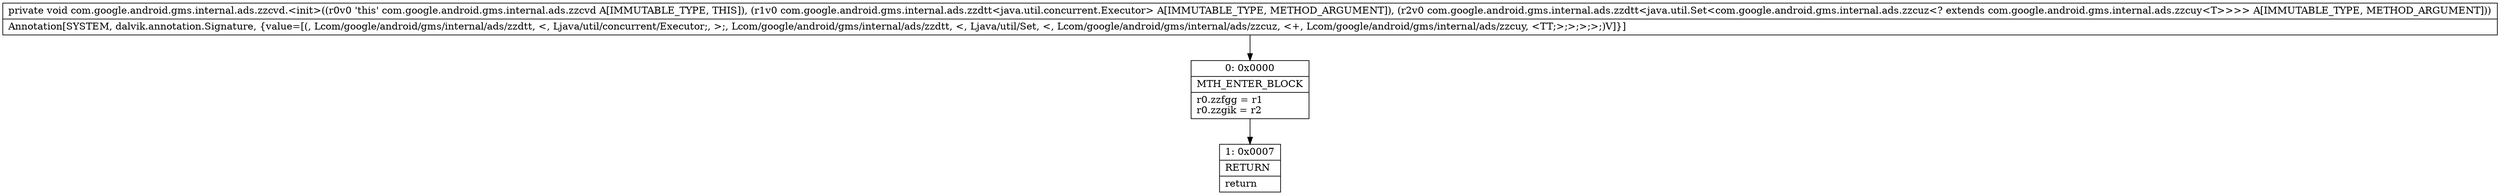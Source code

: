 digraph "CFG forcom.google.android.gms.internal.ads.zzcvd.\<init\>(Lcom\/google\/android\/gms\/internal\/ads\/zzdtt;Lcom\/google\/android\/gms\/internal\/ads\/zzdtt;)V" {
Node_0 [shape=record,label="{0\:\ 0x0000|MTH_ENTER_BLOCK\l|r0.zzfgg = r1\lr0.zzgik = r2\l}"];
Node_1 [shape=record,label="{1\:\ 0x0007|RETURN\l|return\l}"];
MethodNode[shape=record,label="{private void com.google.android.gms.internal.ads.zzcvd.\<init\>((r0v0 'this' com.google.android.gms.internal.ads.zzcvd A[IMMUTABLE_TYPE, THIS]), (r1v0 com.google.android.gms.internal.ads.zzdtt\<java.util.concurrent.Executor\> A[IMMUTABLE_TYPE, METHOD_ARGUMENT]), (r2v0 com.google.android.gms.internal.ads.zzdtt\<java.util.Set\<com.google.android.gms.internal.ads.zzcuz\<? extends com.google.android.gms.internal.ads.zzcuy\<T\>\>\>\> A[IMMUTABLE_TYPE, METHOD_ARGUMENT]))  | Annotation[SYSTEM, dalvik.annotation.Signature, \{value=[(, Lcom\/google\/android\/gms\/internal\/ads\/zzdtt, \<, Ljava\/util\/concurrent\/Executor;, \>;, Lcom\/google\/android\/gms\/internal\/ads\/zzdtt, \<, Ljava\/util\/Set, \<, Lcom\/google\/android\/gms\/internal\/ads\/zzcuz, \<+, Lcom\/google\/android\/gms\/internal\/ads\/zzcuy, \<TT;\>;\>;\>;\>;)V]\}]\l}"];
MethodNode -> Node_0;
Node_0 -> Node_1;
}

